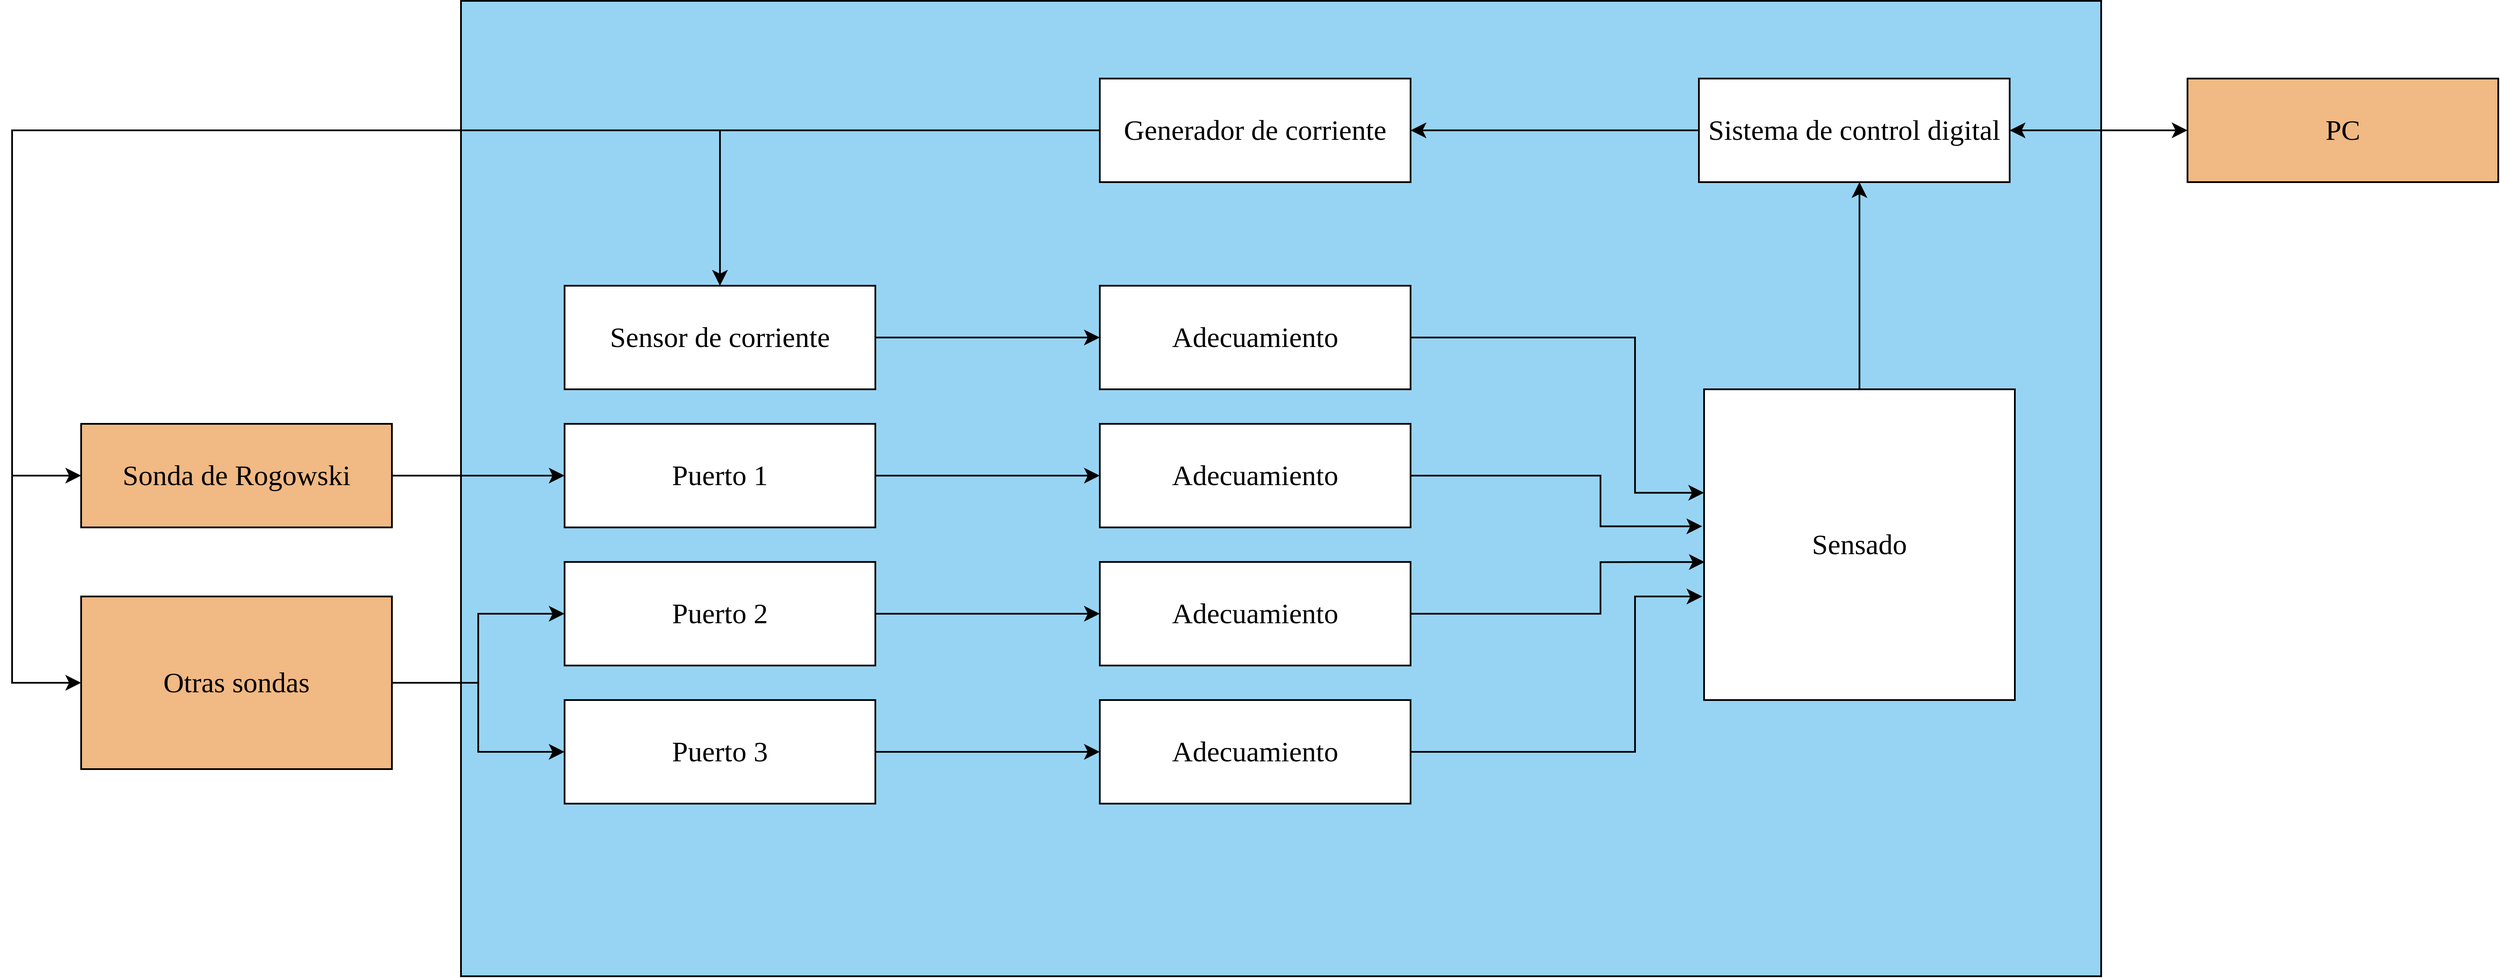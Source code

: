 <mxfile version="14.9.4" type="device"><diagram id="C5RBs43oDa-KdzZeNtuy" name="Page-1"><mxGraphModel dx="4851" dy="1323" grid="1" gridSize="10" guides="1" tooltips="1" connect="1" arrows="1" fold="1" page="1" pageScale="1" pageWidth="827" pageHeight="1169" math="0" shadow="0"><root><mxCell id="WIyWlLk6GJQsqaUBKTNV-0"/><mxCell id="WIyWlLk6GJQsqaUBKTNV-1" parent="WIyWlLk6GJQsqaUBKTNV-0"/><mxCell id="MAQ4PqVuq6qR979Gt6JB-0" value="" style="whiteSpace=wrap;fontSize=33;glass=0;strokeWidth=2;shadow=0;fontStyle=0;html=1;fontFamily=CMU Serif;fillColor=#61bdeda7;" parent="WIyWlLk6GJQsqaUBKTNV-1" vertex="1"><mxGeometry x="-1200" y="270" width="1900" height="1130" as="geometry"/></mxCell><mxCell id="bmlwjQysYuhRSTY7fbGp-21" value="" style="endArrow=classic;startArrow=classic;exitX=1;exitY=0.5;exitDx=0;exitDy=0;html=1;fontFamily=CMU Serif;fontStyle=0;rounded=0;entryX=0;entryY=0.5;entryDx=0;entryDy=0;fontSize=33;startSize=12;endSize=12;strokeWidth=2;" parent="WIyWlLk6GJQsqaUBKTNV-1" source="keEduhWA3nQss06WgDHv-86" target="s7_WnjycpgTJ2WgipE0i-6" edge="1"><mxGeometry width="50" height="50" relative="1" as="geometry"><mxPoint x="1080" y="420" as="sourcePoint"/><mxPoint x="940" y="430" as="targetPoint"/></mxGeometry></mxCell><mxCell id="tAbX_fcWnE2H-wRfO4_A-16" value="" style="edgeStyle=orthogonalEdgeStyle;orthogonalLoop=1;jettySize=auto;html=1;fontSize=33;fontFamily=CMU Serif;fontStyle=0;rounded=0;startSize=12;endSize=12;strokeWidth=2;entryX=1;entryY=0.5;entryDx=0;entryDy=0;" parent="WIyWlLk6GJQsqaUBKTNV-1" source="keEduhWA3nQss06WgDHv-86" target="YTdGyyGrGknzG4h69QpU-0" edge="1"><mxGeometry relative="1" as="geometry"><mxPoint x="30.0" y="420" as="targetPoint"/></mxGeometry></mxCell><mxCell id="keEduhWA3nQss06WgDHv-86" value="Sistema de control digital" style="whiteSpace=wrap;fontSize=33;glass=0;strokeWidth=2;shadow=0;fontStyle=0;html=1;fontFamily=CMU Serif;" parent="WIyWlLk6GJQsqaUBKTNV-1" vertex="1"><mxGeometry x="234" y="360" width="360" height="120" as="geometry"/></mxCell><mxCell id="tAbX_fcWnE2H-wRfO4_A-24" style="edgeStyle=orthogonalEdgeStyle;orthogonalLoop=1;jettySize=auto;html=1;fontSize=33;fontFamily=CMU Serif;fontStyle=0;rounded=0;startSize=12;endSize=12;strokeWidth=2;" parent="WIyWlLk6GJQsqaUBKTNV-1" source="tAbX_fcWnE2H-wRfO4_A-1" edge="1"><mxGeometry relative="1" as="geometry"><Array as="points"><mxPoint x="420" y="480"/></Array><mxPoint x="420" y="480" as="targetPoint"/></mxGeometry></mxCell><mxCell id="tAbX_fcWnE2H-wRfO4_A-1" value="Sensado" style="whiteSpace=wrap;fontSize=33;glass=0;strokeWidth=2;shadow=0;fontStyle=0;html=1;fontFamily=CMU Serif;" parent="WIyWlLk6GJQsqaUBKTNV-1" vertex="1"><mxGeometry x="240" y="720" width="360" height="360" as="geometry"/></mxCell><mxCell id="tAbX_fcWnE2H-wRfO4_A-20" style="edgeStyle=orthogonalEdgeStyle;orthogonalLoop=1;jettySize=auto;html=1;entryX=0;entryY=0.333;entryDx=0;entryDy=0;fontSize=33;entryPerimeter=0;fontFamily=CMU Serif;fontStyle=0;rounded=0;startSize=12;endSize=12;strokeWidth=2;" parent="WIyWlLk6GJQsqaUBKTNV-1" source="tAbX_fcWnE2H-wRfO4_A-2" target="tAbX_fcWnE2H-wRfO4_A-1" edge="1"><mxGeometry relative="1" as="geometry"><Array as="points"><mxPoint x="160" y="660"/><mxPoint x="160" y="840"/></Array></mxGeometry></mxCell><mxCell id="tAbX_fcWnE2H-wRfO4_A-2" value="Adecuamiento" style="whiteSpace=wrap;fontSize=33;glass=0;strokeWidth=2;shadow=0;fontStyle=0;html=1;fontFamily=CMU Serif;" parent="WIyWlLk6GJQsqaUBKTNV-1" vertex="1"><mxGeometry x="-460" y="600" width="360" height="120" as="geometry"/></mxCell><mxCell id="s7_WnjycpgTJ2WgipE0i-4" style="edgeStyle=orthogonalEdgeStyle;rounded=0;orthogonalLoop=1;jettySize=auto;html=1;entryX=0;entryY=0.5;entryDx=0;entryDy=0;startArrow=none;startFill=0;endArrow=classic;endFill=1;endSize=12;strokeWidth=2;fontFamily=CMU Serif;fontSize=33;startSize=12;" parent="WIyWlLk6GJQsqaUBKTNV-1" source="MAQ4PqVuq6qR979Gt6JB-1" target="tAbX_fcWnE2H-wRfO4_A-10" edge="1"><mxGeometry relative="1" as="geometry"><Array as="points"/></mxGeometry></mxCell><mxCell id="tAbX_fcWnE2H-wRfO4_A-5" value="Sonda de Rogowski" style="whiteSpace=wrap;fontSize=33;glass=0;strokeWidth=2;shadow=0;fontStyle=0;html=1;fontFamily=CMU Serif;fillColor=#eda661c7;" parent="WIyWlLk6GJQsqaUBKTNV-1" vertex="1"><mxGeometry x="-1640" y="760" width="360" height="120" as="geometry"/></mxCell><mxCell id="tAbX_fcWnE2H-wRfO4_A-21" style="edgeStyle=orthogonalEdgeStyle;orthogonalLoop=1;jettySize=auto;html=1;entryX=-0.006;entryY=0.441;entryDx=0;entryDy=0;entryPerimeter=0;fontSize=33;fontFamily=CMU Serif;fontStyle=0;rounded=0;startSize=12;endSize=12;strokeWidth=2;" parent="WIyWlLk6GJQsqaUBKTNV-1" source="tAbX_fcWnE2H-wRfO4_A-10" target="tAbX_fcWnE2H-wRfO4_A-1" edge="1"><mxGeometry relative="1" as="geometry"><Array as="points"><mxPoint x="120" y="820"/><mxPoint x="120" y="879"/></Array></mxGeometry></mxCell><mxCell id="tAbX_fcWnE2H-wRfO4_A-10" value="Adecuamiento" style="whiteSpace=wrap;fontSize=33;glass=0;strokeWidth=2;shadow=0;fontStyle=0;html=1;fontFamily=CMU Serif;" parent="WIyWlLk6GJQsqaUBKTNV-1" vertex="1"><mxGeometry x="-460" y="760" width="360" height="120" as="geometry"/></mxCell><mxCell id="tAbX_fcWnE2H-wRfO4_A-22" style="edgeStyle=orthogonalEdgeStyle;orthogonalLoop=1;jettySize=auto;html=1;entryX=0.002;entryY=0.556;entryDx=0;entryDy=0;entryPerimeter=0;fontSize=33;fontFamily=CMU Serif;fontStyle=0;rounded=0;startSize=12;endSize=12;strokeWidth=2;" parent="WIyWlLk6GJQsqaUBKTNV-1" source="tAbX_fcWnE2H-wRfO4_A-11" target="tAbX_fcWnE2H-wRfO4_A-1" edge="1"><mxGeometry relative="1" as="geometry"><Array as="points"><mxPoint x="120" y="980"/><mxPoint x="120" y="920"/></Array></mxGeometry></mxCell><mxCell id="tAbX_fcWnE2H-wRfO4_A-11" value="Adecuamiento" style="whiteSpace=wrap;fontSize=33;glass=0;strokeWidth=2;shadow=0;fontStyle=0;html=1;fontFamily=CMU Serif;" parent="WIyWlLk6GJQsqaUBKTNV-1" vertex="1"><mxGeometry x="-460" y="920" width="360" height="120" as="geometry"/></mxCell><mxCell id="tAbX_fcWnE2H-wRfO4_A-23" style="edgeStyle=orthogonalEdgeStyle;orthogonalLoop=1;jettySize=auto;html=1;fontSize=33;fontFamily=CMU Serif;fontStyle=0;rounded=0;startSize=12;endSize=12;strokeWidth=2;" parent="WIyWlLk6GJQsqaUBKTNV-1" source="tAbX_fcWnE2H-wRfO4_A-12" edge="1"><mxGeometry relative="1" as="geometry"><mxPoint x="238" y="960" as="targetPoint"/><Array as="points"><mxPoint x="160" y="1140"/><mxPoint x="160" y="960"/><mxPoint x="238" y="960"/></Array></mxGeometry></mxCell><mxCell id="tAbX_fcWnE2H-wRfO4_A-12" value="Adecuamiento" style="whiteSpace=wrap;fontSize=33;glass=0;strokeWidth=2;shadow=0;fontStyle=0;html=1;fontFamily=CMU Serif;" parent="WIyWlLk6GJQsqaUBKTNV-1" vertex="1"><mxGeometry x="-460" y="1080" width="360" height="120" as="geometry"/></mxCell><mxCell id="tAbX_fcWnE2H-wRfO4_A-29" style="edgeStyle=orthogonalEdgeStyle;orthogonalLoop=1;jettySize=auto;html=1;entryX=0;entryY=0.5;entryDx=0;entryDy=0;fontSize=33;fontFamily=CMU Serif;fontStyle=0;rounded=0;startSize=12;endSize=12;strokeWidth=2;exitX=1;exitY=0.5;exitDx=0;exitDy=0;" parent="WIyWlLk6GJQsqaUBKTNV-1" source="YTdGyyGrGknzG4h69QpU-1" target="tAbX_fcWnE2H-wRfO4_A-11" edge="1"><mxGeometry relative="1" as="geometry"><Array as="points"><mxPoint x="-610" y="980"/><mxPoint x="-610" y="980"/></Array><mxPoint x="-720" y="1040" as="sourcePoint"/></mxGeometry></mxCell><mxCell id="tAbX_fcWnE2H-wRfO4_A-30" style="edgeStyle=orthogonalEdgeStyle;orthogonalLoop=1;jettySize=auto;html=1;entryX=0;entryY=0.5;entryDx=0;entryDy=0;fontSize=33;fontFamily=CMU Serif;fontStyle=0;rounded=0;startSize=12;endSize=12;strokeWidth=2;exitX=1;exitY=0.5;exitDx=0;exitDy=0;" parent="WIyWlLk6GJQsqaUBKTNV-1" source="YTdGyyGrGknzG4h69QpU-2" target="tAbX_fcWnE2H-wRfO4_A-12" edge="1"><mxGeometry relative="1" as="geometry"><Array as="points"><mxPoint x="-620" y="1140"/><mxPoint x="-620" y="1140"/></Array><mxPoint x="-720" y="1080" as="sourcePoint"/></mxGeometry></mxCell><mxCell id="s7_WnjycpgTJ2WgipE0i-3" style="edgeStyle=orthogonalEdgeStyle;rounded=0;orthogonalLoop=1;jettySize=auto;html=1;entryX=0;entryY=0.5;entryDx=0;entryDy=0;startArrow=none;startFill=0;endArrow=classic;endFill=1;endSize=12;strokeWidth=2;fontFamily=CMU Serif;fontSize=33;startSize=12;" parent="WIyWlLk6GJQsqaUBKTNV-1" source="s7_WnjycpgTJ2WgipE0i-0" target="tAbX_fcWnE2H-wRfO4_A-2" edge="1"><mxGeometry relative="1" as="geometry"/></mxCell><mxCell id="s7_WnjycpgTJ2WgipE0i-0" value="Sensor de corriente" style="whiteSpace=wrap;fontSize=33;glass=0;strokeWidth=2;shadow=0;fontStyle=0;html=1;fontFamily=CMU Serif;" parent="WIyWlLk6GJQsqaUBKTNV-1" vertex="1"><mxGeometry x="-1080" y="600" width="360" height="120" as="geometry"/></mxCell><mxCell id="s7_WnjycpgTJ2WgipE0i-6" value="PC" style="whiteSpace=wrap;fontSize=33;glass=0;strokeWidth=2;shadow=0;fontStyle=0;html=1;fontFamily=CMU Serif;fillColor=#eda661c7;" parent="WIyWlLk6GJQsqaUBKTNV-1" vertex="1"><mxGeometry x="800" y="360" width="360" height="120" as="geometry"/></mxCell><mxCell id="MAQ4PqVuq6qR979Gt6JB-1" value="Puerto 1" style="whiteSpace=wrap;fontSize=33;glass=0;strokeWidth=2;shadow=0;fontStyle=0;html=1;fontFamily=CMU Serif;" parent="WIyWlLk6GJQsqaUBKTNV-1" vertex="1"><mxGeometry x="-1080" y="760" width="360" height="120" as="geometry"/></mxCell><mxCell id="MAQ4PqVuq6qR979Gt6JB-2" value="" style="edgeStyle=orthogonalEdgeStyle;rounded=0;orthogonalLoop=1;jettySize=auto;html=1;entryX=0;entryY=0.5;entryDx=0;entryDy=0;startArrow=none;startFill=0;endArrow=classic;endFill=1;endSize=12;strokeWidth=2;fontFamily=CMU Serif;fontSize=33;startSize=12;" parent="WIyWlLk6GJQsqaUBKTNV-1" source="tAbX_fcWnE2H-wRfO4_A-5" target="MAQ4PqVuq6qR979Gt6JB-1" edge="1"><mxGeometry relative="1" as="geometry"><Array as="points"><mxPoint x="-1460" y="820"/></Array><mxPoint x="-1460.0" y="480" as="sourcePoint"/><mxPoint x="-320" y="820" as="targetPoint"/></mxGeometry></mxCell><mxCell id="MAQ4PqVuq6qR979Gt6JB-6" style="edgeStyle=orthogonalEdgeStyle;rounded=0;orthogonalLoop=1;jettySize=auto;html=1;strokeWidth=2;endSize=12;startSize=12;entryX=0;entryY=0.5;entryDx=0;entryDy=0;" parent="WIyWlLk6GJQsqaUBKTNV-1" source="MAQ4PqVuq6qR979Gt6JB-3" target="YTdGyyGrGknzG4h69QpU-1" edge="1"><mxGeometry relative="1" as="geometry"><mxPoint x="-1080" y="1060" as="targetPoint"/><Array as="points"><mxPoint x="-1180" y="1060"/><mxPoint x="-1180" y="980"/></Array></mxGeometry></mxCell><mxCell id="YTdGyyGrGknzG4h69QpU-3" style="edgeStyle=orthogonalEdgeStyle;rounded=0;orthogonalLoop=1;jettySize=auto;html=1;entryX=0;entryY=0.5;entryDx=0;entryDy=0;strokeWidth=2;endSize=12;startSize=12;" edge="1" parent="WIyWlLk6GJQsqaUBKTNV-1" source="MAQ4PqVuq6qR979Gt6JB-3" target="YTdGyyGrGknzG4h69QpU-2"><mxGeometry relative="1" as="geometry"><Array as="points"><mxPoint x="-1180" y="1060"/><mxPoint x="-1180" y="1140"/></Array></mxGeometry></mxCell><mxCell id="MAQ4PqVuq6qR979Gt6JB-3" value="Otras sondas" style="whiteSpace=wrap;fontSize=33;glass=0;strokeWidth=2;shadow=0;fontStyle=0;html=1;fontFamily=CMU Serif;fillColor=#eda661c7;" parent="WIyWlLk6GJQsqaUBKTNV-1" vertex="1"><mxGeometry x="-1640" y="960" width="360" height="200" as="geometry"/></mxCell><mxCell id="YTdGyyGrGknzG4h69QpU-6" style="edgeStyle=orthogonalEdgeStyle;rounded=0;orthogonalLoop=1;jettySize=auto;html=1;entryX=0.5;entryY=0;entryDx=0;entryDy=0;startSize=12;endSize=12;strokeWidth=2;" edge="1" parent="WIyWlLk6GJQsqaUBKTNV-1" source="YTdGyyGrGknzG4h69QpU-0" target="s7_WnjycpgTJ2WgipE0i-0"><mxGeometry relative="1" as="geometry"/></mxCell><mxCell id="YTdGyyGrGknzG4h69QpU-7" style="edgeStyle=orthogonalEdgeStyle;rounded=0;orthogonalLoop=1;jettySize=auto;html=1;entryX=0;entryY=0.5;entryDx=0;entryDy=0;startSize=12;endSize=12;strokeWidth=2;" edge="1" parent="WIyWlLk6GJQsqaUBKTNV-1" source="YTdGyyGrGknzG4h69QpU-0" target="MAQ4PqVuq6qR979Gt6JB-3"><mxGeometry relative="1" as="geometry"><Array as="points"><mxPoint x="-1720" y="420"/><mxPoint x="-1720" y="1060"/></Array></mxGeometry></mxCell><mxCell id="YTdGyyGrGknzG4h69QpU-8" style="edgeStyle=orthogonalEdgeStyle;rounded=0;orthogonalLoop=1;jettySize=auto;html=1;entryX=0;entryY=0.5;entryDx=0;entryDy=0;startSize=12;endSize=12;strokeWidth=2;" edge="1" parent="WIyWlLk6GJQsqaUBKTNV-1" source="YTdGyyGrGknzG4h69QpU-0" target="tAbX_fcWnE2H-wRfO4_A-5"><mxGeometry relative="1" as="geometry"><Array as="points"><mxPoint x="-1720" y="420"/><mxPoint x="-1720" y="820"/></Array></mxGeometry></mxCell><mxCell id="YTdGyyGrGknzG4h69QpU-0" value="Generador de corriente" style="whiteSpace=wrap;fontSize=33;glass=0;strokeWidth=2;shadow=0;fontStyle=0;html=1;fontFamily=CMU Serif;" vertex="1" parent="WIyWlLk6GJQsqaUBKTNV-1"><mxGeometry x="-460" y="360" width="360" height="120" as="geometry"/></mxCell><mxCell id="YTdGyyGrGknzG4h69QpU-1" value="Puerto 2" style="whiteSpace=wrap;fontSize=33;glass=0;strokeWidth=2;shadow=0;fontStyle=0;html=1;fontFamily=CMU Serif;" vertex="1" parent="WIyWlLk6GJQsqaUBKTNV-1"><mxGeometry x="-1080" y="920" width="360" height="120" as="geometry"/></mxCell><mxCell id="YTdGyyGrGknzG4h69QpU-2" value="Puerto 3" style="whiteSpace=wrap;fontSize=33;glass=0;strokeWidth=2;shadow=0;fontStyle=0;html=1;fontFamily=CMU Serif;" vertex="1" parent="WIyWlLk6GJQsqaUBKTNV-1"><mxGeometry x="-1080" y="1080" width="360" height="120" as="geometry"/></mxCell></root></mxGraphModel></diagram></mxfile>